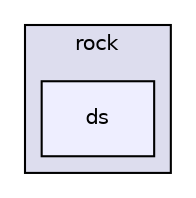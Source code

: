 digraph "rock/ds" {
  compound=true
  node [ fontsize="10", fontname="Helvetica"];
  edge [ labelfontsize="10", labelfontname="Helvetica"];
  subgraph clusterdir_85140288eee94f6c1dbd59c496fa876b {
    graph [ bgcolor="#ddddee", pencolor="black", label="rock" fontname="Helvetica", fontsize="10", URL="dir_85140288eee94f6c1dbd59c496fa876b.html"]
  dir_5d8a758f8eaae8cfc76012487c772dae [shape=box, label="ds", style="filled", fillcolor="#eeeeff", pencolor="black", URL="dir_5d8a758f8eaae8cfc76012487c772dae.html"];
  }
}
